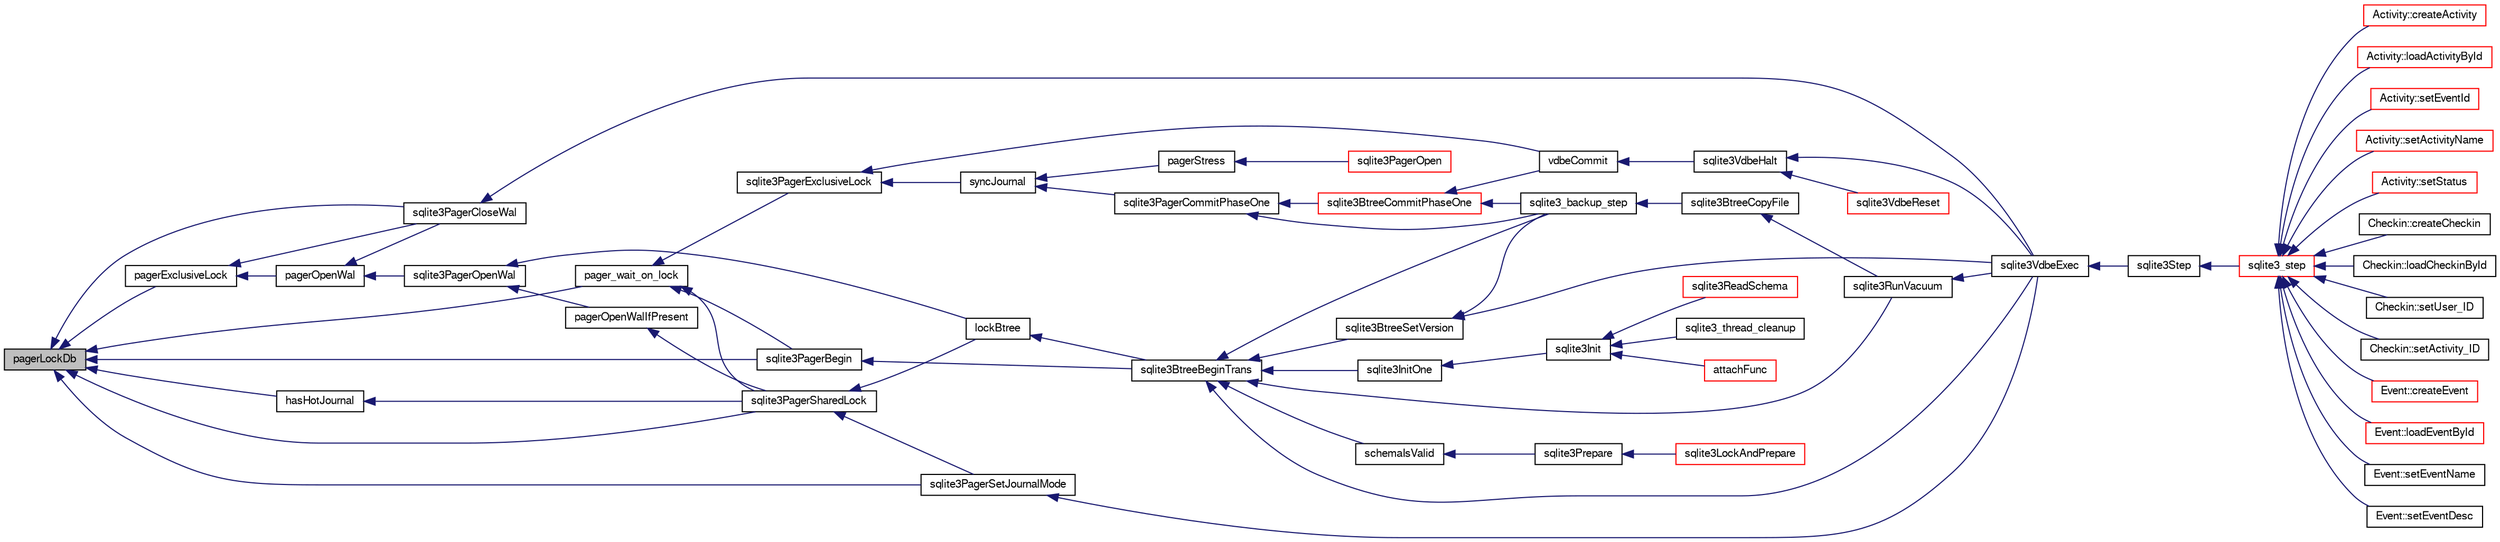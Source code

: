 digraph "pagerLockDb"
{
  edge [fontname="FreeSans",fontsize="10",labelfontname="FreeSans",labelfontsize="10"];
  node [fontname="FreeSans",fontsize="10",shape=record];
  rankdir="LR";
  Node201179 [label="pagerLockDb",height=0.2,width=0.4,color="black", fillcolor="grey75", style="filled", fontcolor="black"];
  Node201179 -> Node201180 [dir="back",color="midnightblue",fontsize="10",style="solid",fontname="FreeSans"];
  Node201180 [label="pager_wait_on_lock",height=0.2,width=0.4,color="black", fillcolor="white", style="filled",URL="$sqlite3_8c.html#a181fa0432ae1cc12a783f8a11ea2021f"];
  Node201180 -> Node201181 [dir="back",color="midnightblue",fontsize="10",style="solid",fontname="FreeSans"];
  Node201181 [label="sqlite3PagerSharedLock",height=0.2,width=0.4,color="black", fillcolor="white", style="filled",URL="$sqlite3_8c.html#a58c197b629fb6eaacf96c7add57c70df"];
  Node201181 -> Node201182 [dir="back",color="midnightblue",fontsize="10",style="solid",fontname="FreeSans"];
  Node201182 [label="sqlite3PagerSetJournalMode",height=0.2,width=0.4,color="black", fillcolor="white", style="filled",URL="$sqlite3_8c.html#afb929a0a4553cda84de16180ddbd09f7"];
  Node201182 -> Node201183 [dir="back",color="midnightblue",fontsize="10",style="solid",fontname="FreeSans"];
  Node201183 [label="sqlite3VdbeExec",height=0.2,width=0.4,color="black", fillcolor="white", style="filled",URL="$sqlite3_8c.html#a8ce40a614bdc56719c4d642b1e4dfb21"];
  Node201183 -> Node201184 [dir="back",color="midnightblue",fontsize="10",style="solid",fontname="FreeSans"];
  Node201184 [label="sqlite3Step",height=0.2,width=0.4,color="black", fillcolor="white", style="filled",URL="$sqlite3_8c.html#a3f2872e873e2758a4beedad1d5113554"];
  Node201184 -> Node201185 [dir="back",color="midnightblue",fontsize="10",style="solid",fontname="FreeSans"];
  Node201185 [label="sqlite3_step",height=0.2,width=0.4,color="red", fillcolor="white", style="filled",URL="$sqlite3_8h.html#ac1e491ce36b7471eb28387f7d3c74334"];
  Node201185 -> Node201186 [dir="back",color="midnightblue",fontsize="10",style="solid",fontname="FreeSans"];
  Node201186 [label="Activity::createActivity",height=0.2,width=0.4,color="red", fillcolor="white", style="filled",URL="$classActivity.html#a813cc5e52c14ab49b39014c134e3425b"];
  Node201185 -> Node201189 [dir="back",color="midnightblue",fontsize="10",style="solid",fontname="FreeSans"];
  Node201189 [label="Activity::loadActivityById",height=0.2,width=0.4,color="red", fillcolor="white", style="filled",URL="$classActivity.html#abe4ffb4f08a47212ebf9013259d9e7fd"];
  Node201185 -> Node201191 [dir="back",color="midnightblue",fontsize="10",style="solid",fontname="FreeSans"];
  Node201191 [label="Activity::setEventId",height=0.2,width=0.4,color="red", fillcolor="white", style="filled",URL="$classActivity.html#adb1d0fd0d08f473e068f0a4086bfa9ca"];
  Node201185 -> Node201192 [dir="back",color="midnightblue",fontsize="10",style="solid",fontname="FreeSans"];
  Node201192 [label="Activity::setActivityName",height=0.2,width=0.4,color="red", fillcolor="white", style="filled",URL="$classActivity.html#a62dc3737b33915a36086f9dd26d16a81"];
  Node201185 -> Node201193 [dir="back",color="midnightblue",fontsize="10",style="solid",fontname="FreeSans"];
  Node201193 [label="Activity::setStatus",height=0.2,width=0.4,color="red", fillcolor="white", style="filled",URL="$classActivity.html#af618135a7738f4d2a7ee147a8ef912ea"];
  Node201185 -> Node201194 [dir="back",color="midnightblue",fontsize="10",style="solid",fontname="FreeSans"];
  Node201194 [label="Checkin::createCheckin",height=0.2,width=0.4,color="black", fillcolor="white", style="filled",URL="$classCheckin.html#a4e40acdf7fff0e607f6de4f24f3a163c"];
  Node201185 -> Node201195 [dir="back",color="midnightblue",fontsize="10",style="solid",fontname="FreeSans"];
  Node201195 [label="Checkin::loadCheckinById",height=0.2,width=0.4,color="black", fillcolor="white", style="filled",URL="$classCheckin.html#a3461f70ea6c68475225f2a07f78a21e0"];
  Node201185 -> Node201196 [dir="back",color="midnightblue",fontsize="10",style="solid",fontname="FreeSans"];
  Node201196 [label="Checkin::setUser_ID",height=0.2,width=0.4,color="black", fillcolor="white", style="filled",URL="$classCheckin.html#a76ab640f4f912876dbebf183db5359c6"];
  Node201185 -> Node201197 [dir="back",color="midnightblue",fontsize="10",style="solid",fontname="FreeSans"];
  Node201197 [label="Checkin::setActivity_ID",height=0.2,width=0.4,color="black", fillcolor="white", style="filled",URL="$classCheckin.html#ab2ff3ec2604ec73a42af25874a00b232"];
  Node201185 -> Node201198 [dir="back",color="midnightblue",fontsize="10",style="solid",fontname="FreeSans"];
  Node201198 [label="Event::createEvent",height=0.2,width=0.4,color="red", fillcolor="white", style="filled",URL="$classEvent.html#a77adb9f4a46ffb32c2d931f0691f5903"];
  Node201185 -> Node201199 [dir="back",color="midnightblue",fontsize="10",style="solid",fontname="FreeSans"];
  Node201199 [label="Event::loadEventById",height=0.2,width=0.4,color="red", fillcolor="white", style="filled",URL="$classEvent.html#afa66cea33f722dbeecb69cc98fdea055"];
  Node201185 -> Node201200 [dir="back",color="midnightblue",fontsize="10",style="solid",fontname="FreeSans"];
  Node201200 [label="Event::setEventName",height=0.2,width=0.4,color="black", fillcolor="white", style="filled",URL="$classEvent.html#a10596b6ca077df05184e30d62b08729d"];
  Node201185 -> Node201201 [dir="back",color="midnightblue",fontsize="10",style="solid",fontname="FreeSans"];
  Node201201 [label="Event::setEventDesc",height=0.2,width=0.4,color="black", fillcolor="white", style="filled",URL="$classEvent.html#ae36b8377dcae792f1c5c4726024c981b"];
  Node201181 -> Node201444 [dir="back",color="midnightblue",fontsize="10",style="solid",fontname="FreeSans"];
  Node201444 [label="lockBtree",height=0.2,width=0.4,color="black", fillcolor="white", style="filled",URL="$sqlite3_8c.html#a5b808194d3178be15705a420265cee9d"];
  Node201444 -> Node201445 [dir="back",color="midnightblue",fontsize="10",style="solid",fontname="FreeSans"];
  Node201445 [label="sqlite3BtreeBeginTrans",height=0.2,width=0.4,color="black", fillcolor="white", style="filled",URL="$sqlite3_8c.html#a52d6706df15c67c22aa7d0e290c16bf5"];
  Node201445 -> Node201446 [dir="back",color="midnightblue",fontsize="10",style="solid",fontname="FreeSans"];
  Node201446 [label="sqlite3BtreeSetVersion",height=0.2,width=0.4,color="black", fillcolor="white", style="filled",URL="$sqlite3_8c.html#a2db3061b5c557699a47415ca0342ba01"];
  Node201446 -> Node201396 [dir="back",color="midnightblue",fontsize="10",style="solid",fontname="FreeSans"];
  Node201396 [label="sqlite3_backup_step",height=0.2,width=0.4,color="black", fillcolor="white", style="filled",URL="$sqlite3_8h.html#a1699b75e98d082eebc465a9e64c35269"];
  Node201396 -> Node201397 [dir="back",color="midnightblue",fontsize="10",style="solid",fontname="FreeSans"];
  Node201397 [label="sqlite3BtreeCopyFile",height=0.2,width=0.4,color="black", fillcolor="white", style="filled",URL="$sqlite3_8c.html#a4d9e19a79f0d5c1dfcef0bd137ae83f9"];
  Node201397 -> Node201369 [dir="back",color="midnightblue",fontsize="10",style="solid",fontname="FreeSans"];
  Node201369 [label="sqlite3RunVacuum",height=0.2,width=0.4,color="black", fillcolor="white", style="filled",URL="$sqlite3_8c.html#a5e83ddc7b3e7e8e79ad5d1fc92de1d2f"];
  Node201369 -> Node201183 [dir="back",color="midnightblue",fontsize="10",style="solid",fontname="FreeSans"];
  Node201446 -> Node201183 [dir="back",color="midnightblue",fontsize="10",style="solid",fontname="FreeSans"];
  Node201445 -> Node201396 [dir="back",color="midnightblue",fontsize="10",style="solid",fontname="FreeSans"];
  Node201445 -> Node201183 [dir="back",color="midnightblue",fontsize="10",style="solid",fontname="FreeSans"];
  Node201445 -> Node201209 [dir="back",color="midnightblue",fontsize="10",style="solid",fontname="FreeSans"];
  Node201209 [label="sqlite3InitOne",height=0.2,width=0.4,color="black", fillcolor="white", style="filled",URL="$sqlite3_8c.html#ac4318b25df65269906b0379251fe9b85"];
  Node201209 -> Node201210 [dir="back",color="midnightblue",fontsize="10",style="solid",fontname="FreeSans"];
  Node201210 [label="sqlite3Init",height=0.2,width=0.4,color="black", fillcolor="white", style="filled",URL="$sqlite3_8c.html#aed74e3dc765631a833f522f425ff5a48"];
  Node201210 -> Node201211 [dir="back",color="midnightblue",fontsize="10",style="solid",fontname="FreeSans"];
  Node201211 [label="attachFunc",height=0.2,width=0.4,color="red", fillcolor="white", style="filled",URL="$sqlite3_8c.html#a69cb751a7da501b9a0aa37e0d7c3eaf7"];
  Node201210 -> Node201215 [dir="back",color="midnightblue",fontsize="10",style="solid",fontname="FreeSans"];
  Node201215 [label="sqlite3ReadSchema",height=0.2,width=0.4,color="red", fillcolor="white", style="filled",URL="$sqlite3_8c.html#ac41a97f30334f7d35b2b5713097eca90"];
  Node201210 -> Node201309 [dir="back",color="midnightblue",fontsize="10",style="solid",fontname="FreeSans"];
  Node201309 [label="sqlite3_thread_cleanup",height=0.2,width=0.4,color="black", fillcolor="white", style="filled",URL="$sqlite3_8h.html#a34980c829db84f02e1a1599063469f06"];
  Node201445 -> Node201394 [dir="back",color="midnightblue",fontsize="10",style="solid",fontname="FreeSans"];
  Node201394 [label="schemaIsValid",height=0.2,width=0.4,color="black", fillcolor="white", style="filled",URL="$sqlite3_8c.html#a7c466fe28e7ca6f46b8bf72c46d9738d"];
  Node201394 -> Node201362 [dir="back",color="midnightblue",fontsize="10",style="solid",fontname="FreeSans"];
  Node201362 [label="sqlite3Prepare",height=0.2,width=0.4,color="black", fillcolor="white", style="filled",URL="$sqlite3_8c.html#acb25890858d0bf4b12eb7aae569f0c7b"];
  Node201362 -> Node201363 [dir="back",color="midnightblue",fontsize="10",style="solid",fontname="FreeSans"];
  Node201363 [label="sqlite3LockAndPrepare",height=0.2,width=0.4,color="red", fillcolor="white", style="filled",URL="$sqlite3_8c.html#a5db1ec5589aa2b02c6d979211a8789bd"];
  Node201445 -> Node201369 [dir="back",color="midnightblue",fontsize="10",style="solid",fontname="FreeSans"];
  Node201180 -> Node201447 [dir="back",color="midnightblue",fontsize="10",style="solid",fontname="FreeSans"];
  Node201447 [label="sqlite3PagerBegin",height=0.2,width=0.4,color="black", fillcolor="white", style="filled",URL="$sqlite3_8c.html#a693d0ab5cecd4a8001da6fa21f44d99e"];
  Node201447 -> Node201445 [dir="back",color="midnightblue",fontsize="10",style="solid",fontname="FreeSans"];
  Node201180 -> Node201448 [dir="back",color="midnightblue",fontsize="10",style="solid",fontname="FreeSans"];
  Node201448 [label="sqlite3PagerExclusiveLock",height=0.2,width=0.4,color="black", fillcolor="white", style="filled",URL="$sqlite3_8c.html#a8fe341ad82f247586f5a357fdbdb2a11"];
  Node201448 -> Node201449 [dir="back",color="midnightblue",fontsize="10",style="solid",fontname="FreeSans"];
  Node201449 [label="syncJournal",height=0.2,width=0.4,color="black", fillcolor="white", style="filled",URL="$sqlite3_8c.html#a53f9f2b680d397f110a892f8931623c6"];
  Node201449 -> Node201450 [dir="back",color="midnightblue",fontsize="10",style="solid",fontname="FreeSans"];
  Node201450 [label="pagerStress",height=0.2,width=0.4,color="black", fillcolor="white", style="filled",URL="$sqlite3_8c.html#abb21a3a371038e9e3e69af0f21a1b386"];
  Node201450 -> Node201451 [dir="back",color="midnightblue",fontsize="10",style="solid",fontname="FreeSans"];
  Node201451 [label="sqlite3PagerOpen",height=0.2,width=0.4,color="red", fillcolor="white", style="filled",URL="$sqlite3_8c.html#a5b4a74e8a1754922c482b7af19b30611"];
  Node201449 -> Node201458 [dir="back",color="midnightblue",fontsize="10",style="solid",fontname="FreeSans"];
  Node201458 [label="sqlite3PagerCommitPhaseOne",height=0.2,width=0.4,color="black", fillcolor="white", style="filled",URL="$sqlite3_8c.html#a2baf986bff9120486e9acc5951494ea7"];
  Node201458 -> Node201459 [dir="back",color="midnightblue",fontsize="10",style="solid",fontname="FreeSans"];
  Node201459 [label="sqlite3BtreeCommitPhaseOne",height=0.2,width=0.4,color="red", fillcolor="white", style="filled",URL="$sqlite3_8c.html#ae266cba101e64ad99a166f237532e262"];
  Node201459 -> Node201396 [dir="back",color="midnightblue",fontsize="10",style="solid",fontname="FreeSans"];
  Node201459 -> Node201461 [dir="back",color="midnightblue",fontsize="10",style="solid",fontname="FreeSans"];
  Node201461 [label="vdbeCommit",height=0.2,width=0.4,color="black", fillcolor="white", style="filled",URL="$sqlite3_8c.html#a5d7f1e0625451b987728f600cfe1b92d"];
  Node201461 -> Node201402 [dir="back",color="midnightblue",fontsize="10",style="solid",fontname="FreeSans"];
  Node201402 [label="sqlite3VdbeHalt",height=0.2,width=0.4,color="black", fillcolor="white", style="filled",URL="$sqlite3_8c.html#a8d1d99703d999190fbc35ecc981cb709"];
  Node201402 -> Node201403 [dir="back",color="midnightblue",fontsize="10",style="solid",fontname="FreeSans"];
  Node201403 [label="sqlite3VdbeReset",height=0.2,width=0.4,color="red", fillcolor="white", style="filled",URL="$sqlite3_8c.html#a315a913742f7267f90d46d41446353b1"];
  Node201402 -> Node201183 [dir="back",color="midnightblue",fontsize="10",style="solid",fontname="FreeSans"];
  Node201458 -> Node201396 [dir="back",color="midnightblue",fontsize="10",style="solid",fontname="FreeSans"];
  Node201448 -> Node201461 [dir="back",color="midnightblue",fontsize="10",style="solid",fontname="FreeSans"];
  Node201179 -> Node201462 [dir="back",color="midnightblue",fontsize="10",style="solid",fontname="FreeSans"];
  Node201462 [label="hasHotJournal",height=0.2,width=0.4,color="black", fillcolor="white", style="filled",URL="$sqlite3_8c.html#a875dc699b7a0e8ab6ba19170e5096d5e"];
  Node201462 -> Node201181 [dir="back",color="midnightblue",fontsize="10",style="solid",fontname="FreeSans"];
  Node201179 -> Node201181 [dir="back",color="midnightblue",fontsize="10",style="solid",fontname="FreeSans"];
  Node201179 -> Node201447 [dir="back",color="midnightblue",fontsize="10",style="solid",fontname="FreeSans"];
  Node201179 -> Node201182 [dir="back",color="midnightblue",fontsize="10",style="solid",fontname="FreeSans"];
  Node201179 -> Node201463 [dir="back",color="midnightblue",fontsize="10",style="solid",fontname="FreeSans"];
  Node201463 [label="pagerExclusiveLock",height=0.2,width=0.4,color="black", fillcolor="white", style="filled",URL="$sqlite3_8c.html#a7f978cc8af52489d388024ebf2b88112"];
  Node201463 -> Node201464 [dir="back",color="midnightblue",fontsize="10",style="solid",fontname="FreeSans"];
  Node201464 [label="pagerOpenWal",height=0.2,width=0.4,color="black", fillcolor="white", style="filled",URL="$sqlite3_8c.html#acb6f84b34748805df0403a052d18eaf1"];
  Node201464 -> Node201465 [dir="back",color="midnightblue",fontsize="10",style="solid",fontname="FreeSans"];
  Node201465 [label="sqlite3PagerOpenWal",height=0.2,width=0.4,color="black", fillcolor="white", style="filled",URL="$sqlite3_8c.html#a5e4116ab2def31c2c36e557fc6811d0d"];
  Node201465 -> Node201466 [dir="back",color="midnightblue",fontsize="10",style="solid",fontname="FreeSans"];
  Node201466 [label="pagerOpenWalIfPresent",height=0.2,width=0.4,color="black", fillcolor="white", style="filled",URL="$sqlite3_8c.html#a53aeec46642c01ab2de938e8bd00b0e3"];
  Node201466 -> Node201181 [dir="back",color="midnightblue",fontsize="10",style="solid",fontname="FreeSans"];
  Node201465 -> Node201444 [dir="back",color="midnightblue",fontsize="10",style="solid",fontname="FreeSans"];
  Node201464 -> Node201467 [dir="back",color="midnightblue",fontsize="10",style="solid",fontname="FreeSans"];
  Node201467 [label="sqlite3PagerCloseWal",height=0.2,width=0.4,color="black", fillcolor="white", style="filled",URL="$sqlite3_8c.html#ac62d7d3d29214a7cad25fdd88e7c7a74"];
  Node201467 -> Node201183 [dir="back",color="midnightblue",fontsize="10",style="solid",fontname="FreeSans"];
  Node201463 -> Node201467 [dir="back",color="midnightblue",fontsize="10",style="solid",fontname="FreeSans"];
  Node201179 -> Node201467 [dir="back",color="midnightblue",fontsize="10",style="solid",fontname="FreeSans"];
}
